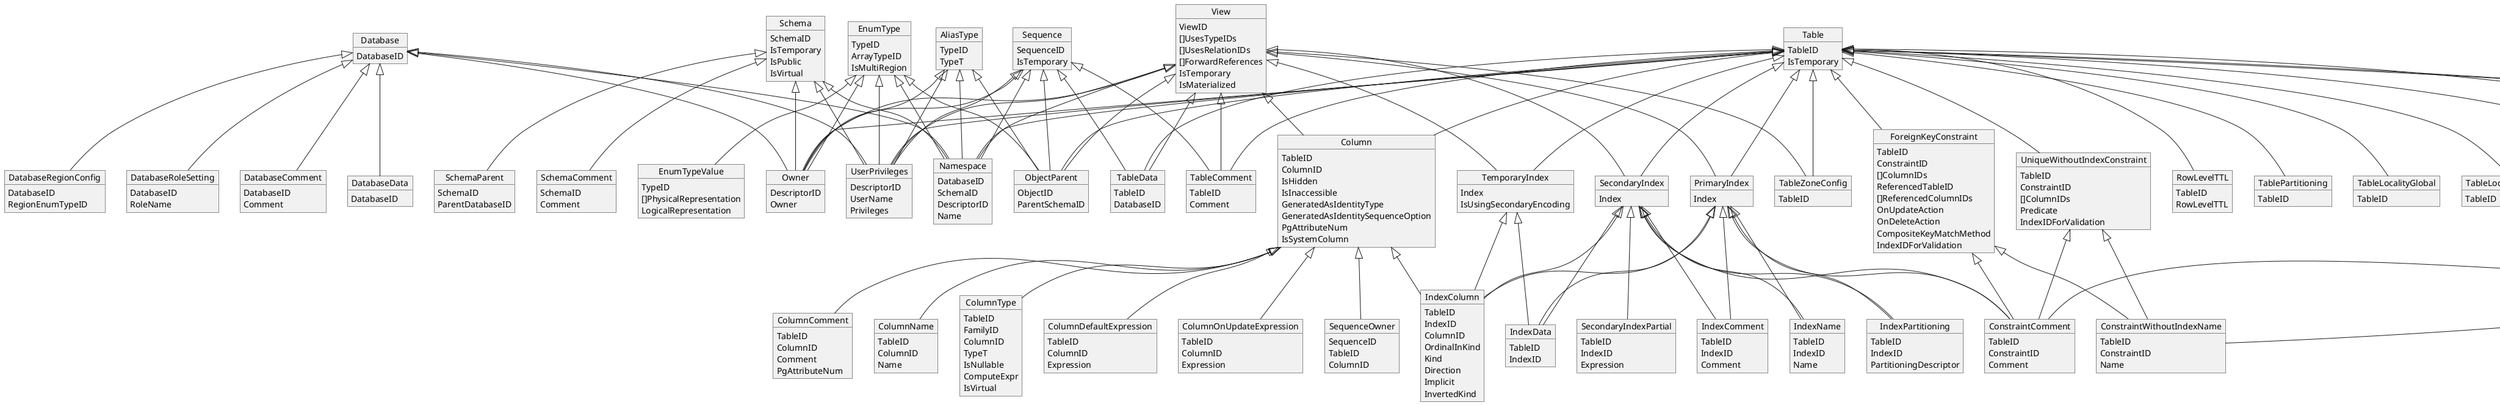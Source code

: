 @startuml
object Database

Database :  DatabaseID

object Schema

Schema :  SchemaID
Schema :  IsTemporary
Schema :  IsPublic
Schema :  IsVirtual

object View

View :  ViewID
View : []UsesTypeIDs
View : []UsesRelationIDs
View : []ForwardReferences
View :  IsTemporary
View :  IsMaterialized

object Sequence

Sequence :  SequenceID
Sequence :  IsTemporary

object Table

Table :  TableID
Table :  IsTemporary

object EnumType

EnumType :  TypeID
EnumType :  ArrayTypeID
EnumType :  IsMultiRegion

object AliasType

AliasType :  TypeID
AliasType :  TypeT

object CompositeType

CompositeType :  TypeID
CompositeType :  ArrayTypeID

object ColumnFamily

ColumnFamily :  TableID
ColumnFamily :  FamilyID
ColumnFamily :  Name

object Column

Column :  TableID
Column :  ColumnID
Column :  IsHidden
Column :  IsInaccessible
Column :  GeneratedAsIdentityType
Column :  GeneratedAsIdentitySequenceOption
Column :  PgAttributeNum
Column :  IsSystemColumn

object PrimaryIndex

PrimaryIndex :  Index

object SecondaryIndex

SecondaryIndex :  Index

object TemporaryIndex

TemporaryIndex :  Index
TemporaryIndex :  IsUsingSecondaryEncoding

object UniqueWithoutIndexConstraint

UniqueWithoutIndexConstraint :  TableID
UniqueWithoutIndexConstraint :  ConstraintID
UniqueWithoutIndexConstraint : []ColumnIDs
UniqueWithoutIndexConstraint :  Predicate
UniqueWithoutIndexConstraint :  IndexIDForValidation

object CheckConstraint

CheckConstraint :  TableID
CheckConstraint :  ConstraintID
CheckConstraint : []ColumnIDs
CheckConstraint :  Expression
CheckConstraint :  FromHashShardedColumn
CheckConstraint :  IndexIDForValidation

object ForeignKeyConstraint

ForeignKeyConstraint :  TableID
ForeignKeyConstraint :  ConstraintID
ForeignKeyConstraint : []ColumnIDs
ForeignKeyConstraint :  ReferencedTableID
ForeignKeyConstraint : []ReferencedColumnIDs
ForeignKeyConstraint :  OnUpdateAction
ForeignKeyConstraint :  OnDeleteAction
ForeignKeyConstraint :  CompositeKeyMatchMethod
ForeignKeyConstraint :  IndexIDForValidation

object TableComment

TableComment :  TableID
TableComment :  Comment

object RowLevelTTL

RowLevelTTL :  TableID
RowLevelTTL :  RowLevelTTL

object TableZoneConfig

TableZoneConfig :  TableID

object TableData

TableData :  TableID
TableData :  DatabaseID

object TablePartitioning

TablePartitioning :  TableID

object TableLocalityGlobal

TableLocalityGlobal :  TableID

object TableLocalityPrimaryRegion

TableLocalityPrimaryRegion :  TableID

object TableLocalitySecondaryRegion

TableLocalitySecondaryRegion :  TableID
TableLocalitySecondaryRegion :  RegionEnumTypeID
TableLocalitySecondaryRegion :  RegionName

object TableLocalityRegionalByRow

TableLocalityRegionalByRow :  TableID
TableLocalityRegionalByRow :  As

object ColumnName

ColumnName :  TableID
ColumnName :  ColumnID
ColumnName :  Name

object ColumnType

ColumnType :  TableID
ColumnType :  FamilyID
ColumnType :  ColumnID
ColumnType :  TypeT
ColumnType :  IsNullable
ColumnType :  ComputeExpr
ColumnType :  IsVirtual

object ColumnDefaultExpression

ColumnDefaultExpression :  TableID
ColumnDefaultExpression :  ColumnID
ColumnDefaultExpression :  Expression

object ColumnOnUpdateExpression

ColumnOnUpdateExpression :  TableID
ColumnOnUpdateExpression :  ColumnID
ColumnOnUpdateExpression :  Expression

object SequenceOwner

SequenceOwner :  SequenceID
SequenceOwner :  TableID
SequenceOwner :  ColumnID

object ColumnComment

ColumnComment :  TableID
ColumnComment :  ColumnID
ColumnComment :  Comment
ColumnComment :  PgAttributeNum

object IndexName

IndexName :  TableID
IndexName :  IndexID
IndexName :  Name

object IndexPartitioning

IndexPartitioning :  TableID
IndexPartitioning :  IndexID
IndexPartitioning :  PartitioningDescriptor

object SecondaryIndexPartial

SecondaryIndexPartial :  TableID
SecondaryIndexPartial :  IndexID
SecondaryIndexPartial :  Expression

object IndexComment

IndexComment :  TableID
IndexComment :  IndexID
IndexComment :  Comment

object IndexColumn

IndexColumn :  TableID
IndexColumn :  IndexID
IndexColumn :  ColumnID
IndexColumn :  OrdinalInKind
IndexColumn :  Kind
IndexColumn :  Direction
IndexColumn :  Implicit
IndexColumn :  InvertedKind

object IndexData

IndexData :  TableID
IndexData :  IndexID

object ConstraintWithoutIndexName

ConstraintWithoutIndexName :  TableID
ConstraintWithoutIndexName :  ConstraintID
ConstraintWithoutIndexName :  Name

object ConstraintComment

ConstraintComment :  TableID
ConstraintComment :  ConstraintID
ConstraintComment :  Comment

object Namespace

Namespace :  DatabaseID
Namespace :  SchemaID
Namespace :  DescriptorID
Namespace :  Name

object Owner

Owner :  DescriptorID
Owner :  Owner

object UserPrivileges

UserPrivileges :  DescriptorID
UserPrivileges :  UserName
UserPrivileges :  Privileges

object DatabaseRegionConfig

DatabaseRegionConfig :  DatabaseID
DatabaseRegionConfig :  RegionEnumTypeID

object DatabaseRoleSetting

DatabaseRoleSetting :  DatabaseID
DatabaseRoleSetting :  RoleName

object DatabaseComment

DatabaseComment :  DatabaseID
DatabaseComment :  Comment

object DatabaseData

DatabaseData :  DatabaseID

object SchemaParent

SchemaParent :  SchemaID
SchemaParent :  ParentDatabaseID

object SchemaComment

SchemaComment :  SchemaID
SchemaComment :  Comment

object ObjectParent

ObjectParent :  ObjectID
ObjectParent :  ParentSchemaID

object EnumTypeValue

EnumTypeValue :  TypeID
EnumTypeValue : []PhysicalRepresentation
EnumTypeValue :  LogicalRepresentation

object CompositeTypeAttrType

CompositeTypeAttrType :  CompositeTypeID
CompositeTypeAttrType :  TypeT

object CompositeTypeAttrName

CompositeTypeAttrName :  CompositeTypeID
CompositeTypeAttrName :  Name

Table <|-- ColumnFamily
Table <|-- Column
View <|-- Column
Table <|-- PrimaryIndex
View <|-- PrimaryIndex
Table <|-- SecondaryIndex
View <|-- SecondaryIndex
Table <|-- TemporaryIndex
View <|-- TemporaryIndex
Table <|-- UniqueWithoutIndexConstraint
Table <|-- CheckConstraint
Table <|-- ForeignKeyConstraint
Table <|-- TableComment
View <|-- TableComment
Sequence <|-- TableComment
Table <|-- RowLevelTTL
Table <|-- TableZoneConfig
View <|-- TableZoneConfig
Table <|-- TableData
View <|-- TableData
Sequence <|-- TableData
Table <|-- TablePartitioning
Table <|-- TableLocalityGlobal
Table <|-- TableLocalityPrimaryRegion
Table <|-- TableLocalitySecondaryRegion
Table <|-- TableLocalityRegionalByRow
Column <|-- ColumnName
Column <|-- ColumnType
Column <|-- ColumnDefaultExpression
Column <|-- ColumnOnUpdateExpression
Column <|-- SequenceOwner
Column <|-- ColumnComment
PrimaryIndex <|-- IndexName
SecondaryIndex <|-- IndexName
PrimaryIndex <|-- IndexPartitioning
SecondaryIndex <|-- IndexPartitioning
SecondaryIndex <|-- SecondaryIndexPartial
PrimaryIndex <|-- IndexComment
SecondaryIndex <|-- IndexComment
PrimaryIndex <|-- IndexColumn
SecondaryIndex <|-- IndexColumn
TemporaryIndex <|-- IndexColumn
Column <|-- IndexColumn
PrimaryIndex <|-- IndexData
SecondaryIndex <|-- IndexData
TemporaryIndex <|-- IndexData
UniqueWithoutIndexConstraint <|-- ConstraintWithoutIndexName
CheckConstraint <|-- ConstraintWithoutIndexName
ForeignKeyConstraint <|-- ConstraintWithoutIndexName
PrimaryIndex <|-- ConstraintComment
SecondaryIndex <|-- ConstraintComment
UniqueWithoutIndexConstraint <|-- ConstraintComment
CheckConstraint <|-- ConstraintComment
ForeignKeyConstraint <|-- ConstraintComment
Table <|-- Namespace
View <|-- Namespace
Sequence <|-- Namespace
Database <|-- Namespace
Schema <|-- Namespace
AliasType <|-- Namespace
EnumType <|-- Namespace
Table <|-- Owner
View <|-- Owner
Sequence <|-- Owner
Database <|-- Owner
Schema <|-- Owner
AliasType <|-- Owner
EnumType <|-- Owner
Table <|-- UserPrivileges
View <|-- UserPrivileges
Sequence <|-- UserPrivileges
Database <|-- UserPrivileges
Schema <|-- UserPrivileges
AliasType <|-- UserPrivileges
EnumType <|-- UserPrivileges
Database <|-- DatabaseRegionConfig
Database <|-- DatabaseRoleSetting
Database <|-- DatabaseComment
Database <|-- DatabaseData
Schema <|-- SchemaParent
Schema <|-- SchemaComment
AliasType <|-- ObjectParent
EnumType <|-- ObjectParent
Table <|-- ObjectParent
View <|-- ObjectParent
Sequence <|-- ObjectParent
EnumType <|-- EnumTypeValue
CompositeType <|-- CompositeTypeAttrType
CompositeType <|-- CompositeTypeAttrName
@enduml

